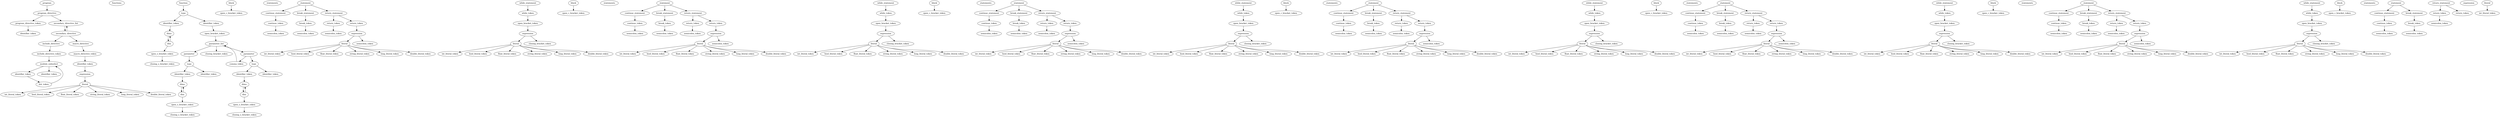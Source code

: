 // the syntax graph
digraph "graph" {
	139899746307616 [label=program]
	139899746390352 [label=program_directive]
	139899746391264 [label=program_directive_token]
	139899746390352 -> 139899746391264
	139899749423504 [label=identifier_token]
	139899746391264 -> 139899749423504
	139899746307616 -> 139899746390352
	139899746400288 [label=secondary_directive_list]
	139899746391504 [label=secondary_directive]
	139899356466288 [label=include_directive]
	139899746389536 [label=include_directive_token]
	139899356466288 -> 139899746389536
	139899746402112 [label=module_subselect]
	139899356463792 [label=identifier_token]
	139899746402112 -> 139899356463792
	139899746389584 [label=dot_token]
	139899356463792 -> 139899746389584
	139899746389584 -> 139899746402112
	139899746391408 [label=identifier_token]
	139899746402112 -> 139899746391408
	139899746389536 -> 139899746402112
	139899746391504 -> 139899356466288
	139899746399808 [label=macro_directive]
	139899356469888 [label=macro_directive_token]
	139899746399808 -> 139899356469888
	139899746392176 [label=identifier_token]
	139899356469888 -> 139899746392176
	139899356467152 [label=expression]
	139899746390256 [label=literal]
	139899356467488 [label=int_literal_token]
	139899746390256 -> 139899356467488
	139899746391888 [label=bool_literal_token]
	139899746390256 -> 139899746391888
	139899356464464 [label=float_literal_token]
	139899746390256 -> 139899356464464
	139899746400240 [label=string_literal_token]
	139899746390256 -> 139899746400240
	139899356465424 [label=long_literal_token]
	139899746390256 -> 139899356465424
	139899746391216 [label=double_literal_token]
	139899746390256 -> 139899746391216
	139899356467152 -> 139899746390256
	139899746392176 -> 139899356467152
	139899746391504 -> 139899746399808
	139899746400288 -> 139899746391504
	139899746391504 -> 139899746400288
	139899746390352 -> 139899746400288
	139899356470944 [label=functions]
	139899746399952 [label=function]
	139899356472576 [label=type]
	139899356471856 [label=identifier_token]
	139899356472576 -> 139899356471856
	139899746394672 [label=dims]
	139899356464560 [label=dim]
	139899356464896 [label=open_s_bracket_token]
	139899356464560 -> 139899356464896
	139899356469360 [label=closing_s_bracket_token]
	139899356464896 -> 139899356469360
	139899746394672 -> 139899356464560
	139899356464560 -> 139899746394672
	139899356471856 -> 139899746394672
	139899746399952 -> 139899356472576
	139899356463504 [label=identifier_token]
	139899356472576 -> 139899356463504
	139899356464656 [label=open_bracket_token]
	139899356463504 -> 139899356464656
	139899356475216 [label=parameter_list]
	139899356475600 [label=parameter]
	139899356469120 [label=type]
	139899356474976 [label=identifier_token]
	139899356469120 -> 139899356474976
	139899356470752 [label=dims]
	139899356477664 [label=dim]
	139899356468496 [label=open_s_bracket_token]
	139899356477664 -> 139899356468496
	139899356463456 [label=closing_s_bracket_token]
	139899356468496 -> 139899356463456
	139899356470752 -> 139899356477664
	139899356477664 -> 139899356470752
	139899356474976 -> 139899356470752
	139899356475600 -> 139899356469120
	139899356471088 [label=identifier_token]
	139899356469120 -> 139899356471088
	139899356475216 -> 139899356475600
	139899356476560 [label=comma_token]
	139899356475600 -> 139899356476560
	139899356476560 -> 139899356475216
	139899356469696 [label=parameter]
	139899356478720 [label=type]
	139899356466624 [label=identifier_token]
	139899356478720 -> 139899356466624
	139899356477328 [label=dims]
	139899746400048 [label=dim]
	139899746394912 [label=open_s_bracket_token]
	139899746400048 -> 139899746394912
	139899356478672 [label=closing_s_bracket_token]
	139899746394912 -> 139899356478672
	139899356477328 -> 139899746400048
	139899746400048 -> 139899356477328
	139899356466624 -> 139899356477328
	139899356469696 -> 139899356478720
	139899762194944 [label=identifier_token]
	139899356478720 -> 139899762194944
	139899356475216 -> 139899356469696
	139899356464656 -> 139899356475216
	139899746393808 [label=closing_bracket_token]
	139899356475216 -> 139899746393808
	139899356469168 [label=block]
	139899746391120 [label=open_c_bracket_token]
	139899356469168 -> 139899746391120
	139899356466960 [label=statements]
	139899757522960 [label=statement]
	139899356479440 [label=continue_statement]
	139899356466768 [label=continue_token]
	139899356479440 -> 139899356466768
	139899754287680 [label=semicolon_token]
	139899356466768 -> 139899754287680
	139899757522960 -> 139899356479440
	139899757523104 [label=break_statement]
	139899356463264 [label=break_token]
	139899757523104 -> 139899356463264
	139899356470992 [label=semicolon_token]
	139899356463264 -> 139899356470992
	139899757522960 -> 139899757523104
	139899769195104 [label=return_statement]
	139899757524640 [label=return_token]
	139899769195104 -> 139899757524640
	139899356477712 [label=semicolon_token]
	139899757524640 -> 139899356477712
	139899769194960 [label=return_token]
	139899769195104 -> 139899769194960
	139899769194192 [label=expression]
	139899750380304 [label=literal]
	139899356475168 [label=int_literal_token]
	139899750380304 -> 139899356475168
	139899769194096 [label=bool_literal_token]
	139899750380304 -> 139899769194096
	139899769194768 [label=float_literal_token]
	139899750380304 -> 139899769194768
	139899750379488 [label=string_literal_token]
	139899750380304 -> 139899750379488
	139899757523776 [label=long_literal_token]
	139899750380304 -> 139899757523776
	139899769194864 [label=double_literal_token]
	139899750380304 -> 139899769194864
	139899769194192 -> 139899750380304
	139899769194960 -> 139899769194192
	139899356467584 [label=semicolon_token]
	139899769194192 -> 139899356467584
	139899757522960 -> 139899769195104
	139899356478864 [label=while_statement]
	139899356473392 [label=while_token]
	139899356478864 -> 139899356473392
	139899356472624 [label=open_bracket_token]
	139899356473392 -> 139899356472624
	139899356478000 [label=expression]
	139899356475984 [label=literal]
	139899356463888 [label=int_literal_token]
	139899356475984 -> 139899356463888
	139899356472240 [label=bool_literal_token]
	139899356475984 -> 139899356472240
	139899356478624 [label=float_literal_token]
	139899356475984 -> 139899356478624
	139899356476368 [label=string_literal_token]
	139899356475984 -> 139899356476368
	139899356473152 [label=long_literal_token]
	139899356475984 -> 139899356473152
	139899356467296 [label=double_literal_token]
	139899356475984 -> 139899356467296
	139899356478000 -> 139899356475984
	139899356472624 -> 139899356478000
	139899356467824 [label=closing_bracket_token]
	139899356478000 -> 139899356467824
	139899356467200 [label=block]
	139899356724480 [label=open_c_bracket_token]
	139899356467200 -> 139899356724480
	139899356722656 [label=statements]
	139899356717184 [label=statement]
	139899356724288 [label=continue_statement]
	139899356717088 [label=continue_token]
	139899356724288 -> 139899356717088
	139899356724624 [label=semicolon_token]
	139899356717088 -> 139899356724624
	139899356717184 -> 139899356724288
	139899356717232 [label=break_statement]
	139899356716368 [label=break_token]
	139899356717232 -> 139899356716368
	139899356722512 [label=semicolon_token]
	139899356716368 -> 139899356722512
	139899356717184 -> 139899356717232
	139899356716848 [label=return_statement]
	139899356716176 [label=return_token]
	139899356716848 -> 139899356716176
	139899356716704 [label=semicolon_token]
	139899356716176 -> 139899356716704
	139899356709888 [label=return_token]
	139899356716848 -> 139899356709888
	139899356709600 [label=expression]
	139899356724240 [label=literal]
	139899356716560 [label=int_literal_token]
	139899356724240 -> 139899356716560
	139899356709840 [label=bool_literal_token]
	139899356724240 -> 139899356709840
	139899356709456 [label=float_literal_token]
	139899356724240 -> 139899356709456
	139899356719968 [label=string_literal_token]
	139899356724240 -> 139899356719968
	139899356716128 [label=long_literal_token]
	139899356724240 -> 139899356716128
	139899356720880 [label=double_literal_token]
	139899356724240 -> 139899356720880
	139899356709600 -> 139899356724240
	139899356709888 -> 139899356709600
	139899356716656 [label=semicolon_token]
	139899356709600 -> 139899356716656
	139899356717184 -> 139899356716848
	139899356717280 [label=while_statement]
	139899356716272 [label=while_token]
	139899356717280 -> 139899356716272
	139899356709744 [label=open_bracket_token]
	139899356716272 -> 139899356709744
	139899356709504 [label=expression]
	139899356709936 [label=literal]
	139899356709552 [label=int_literal_token]
	139899356709936 -> 139899356709552
	139899356721408 [label=bool_literal_token]
	139899356709936 -> 139899356721408
	139899356721840 [label=float_literal_token]
	139899356709936 -> 139899356721840
	139899356722272 [label=string_literal_token]
	139899356709936 -> 139899356722272
	139899356720976 [label=long_literal_token]
	139899356709936 -> 139899356720976
	139899356722128 [label=double_literal_token]
	139899356709936 -> 139899356722128
	139899356709504 -> 139899356709936
	139899356709744 -> 139899356709504
	139899356721648 [label=closing_bracket_token]
	139899356709504 -> 139899356721648
	139899356722704 [label=block]
	139899356722800 [label=open_c_bracket_token]
	139899356722704 -> 139899356722800
	139899356716224 [label=statements]
	139899356721888 [label=statement]
	139899356722752 [label=continue_statement]
	139899356723328 [label=continue_token]
	139899356722752 -> 139899356723328
	139899757517968 [label=semicolon_token]
	139899356723328 -> 139899757517968
	139899356721888 -> 139899356722752
	139899746398944 [label=break_statement]
	139899356476656 [label=break_token]
	139899746398944 -> 139899356476656
	139899356465184 [label=semicolon_token]
	139899356476656 -> 139899356465184
	139899356721888 -> 139899746398944
	139899356466528 [label=return_statement]
	139899356474352 [label=return_token]
	139899356466528 -> 139899356474352
	139899356470560 [label=semicolon_token]
	139899356474352 -> 139899356470560
	139899356465664 [label=return_token]
	139899356466528 -> 139899356465664
	139899356473248 [label=expression]
	139899356477376 [label=literal]
	139899356467248 [label=int_literal_token]
	139899356477376 -> 139899356467248
	139899356466480 [label=bool_literal_token]
	139899356477376 -> 139899356466480
	139899356466576 [label=float_literal_token]
	139899356477376 -> 139899356466576
	139899356479152 [label=string_literal_token]
	139899356477376 -> 139899356479152
	139899769193808 [label=long_literal_token]
	139899356477376 -> 139899769193808
	139899769194624 [label=double_literal_token]
	139899356477376 -> 139899769194624
	139899356473248 -> 139899356477376
	139899356465664 -> 139899356473248
	139899769193904 [label=semicolon_token]
	139899356473248 -> 139899769193904
	139899356721888 -> 139899356466528
	139899769194144 [label=while_statement]
	139899356476896 [label=while_token]
	139899769194144 -> 139899356476896
	139899356477040 [label=open_bracket_token]
	139899356476896 -> 139899356477040
	139899356472480 [label=expression]
	139899356474256 [label=literal]
	139899356464608 [label=int_literal_token]
	139899356474256 -> 139899356464608
	139899356722176 [label=bool_literal_token]
	139899356474256 -> 139899356722176
	139899356722896 [label=float_literal_token]
	139899356474256 -> 139899356722896
	139899356723664 [label=string_literal_token]
	139899356474256 -> 139899356723664
	139899356723136 [label=long_literal_token]
	139899356474256 -> 139899356723136
	139899356723472 [label=double_literal_token]
	139899356474256 -> 139899356723472
	139899356472480 -> 139899356474256
	139899356477040 -> 139899356472480
	139899356478384 [label=closing_bracket_token]
	139899356472480 -> 139899356478384
	139899356477280 [label=block]
	139899356723904 [label=open_c_bracket_token]
	139899356477280 -> 139899356723904
	139899356722464 [label=statements]
	139899356724912 [label=statement]
	139899356723856 [label=continue_statement]
	139899356725008 [label=continue_token]
	139899356723856 -> 139899356725008
	139899356723520 [label=semicolon_token]
	139899356725008 -> 139899356723520
	139899356724912 -> 139899356723856
	139899356724864 [label=break_statement]
	139899356719344 [label=break_token]
	139899356724864 -> 139899356719344
	139899356724000 [label=semicolon_token]
	139899356719344 -> 139899356724000
	139899356724912 -> 139899356724864
	139899356719776 [label=return_statement]
	139899356719152 [label=return_token]
	139899356719776 -> 139899356719152
	139899356719680 [label=semicolon_token]
	139899356719152 -> 139899356719680
	139899356719008 [label=return_token]
	139899356719776 -> 139899356719008
	139899356718720 [label=expression]
	139899356723280 [label=literal]
	139899356719536 [label=int_literal_token]
	139899356723280 -> 139899356719536
	139899356719248 [label=bool_literal_token]
	139899356723280 -> 139899356719248
	139899356718480 [label=float_literal_token]
	139899356723280 -> 139899356718480
	139899356718144 [label=string_literal_token]
	139899356723280 -> 139899356718144
	139899356718864 [label=long_literal_token]
	139899356723280 -> 139899356718864
	139899356718240 [label=double_literal_token]
	139899356723280 -> 139899356718240
	139899356718720 -> 139899356723280
	139899356719008 -> 139899356718720
	139899356719632 [label=semicolon_token]
	139899356718720 -> 139899356719632
	139899356724912 -> 139899356719776
	139899356724960 [label=while_statement]
	139899356718912 [label=while_token]
	139899356724960 -> 139899356718912
	139899356725056 [label=open_bracket_token]
	139899356718912 -> 139899356725056
	139899356718576 [label=expression]
	139899356719056 [label=literal]
	139899356718624 [label=int_literal_token]
	139899356719056 -> 139899356718624
	139899356717808 [label=bool_literal_token]
	139899356719056 -> 139899356717808
	139899356717424 [label=float_literal_token]
	139899356719056 -> 139899356717424
	139899356715792 [label=string_literal_token]
	139899356719056 -> 139899356715792
	139899356718288 [label=long_literal_token]
	139899356719056 -> 139899356718288
	139899356715936 [label=double_literal_token]
	139899356719056 -> 139899356715936
	139899356718576 -> 139899356719056
	139899356725056 -> 139899356718576
	139899356717616 [label=closing_bracket_token]
	139899356718576 -> 139899356717616
	139899356715648 [label=block]
	139899356715552 [label=open_c_bracket_token]
	139899356715648 -> 139899356715552
	139899356719200 [label=statements]
	139899356717376 [label=statement]
	139899356715600 [label=continue_statement]
	139899356715024 [label=continue_token]
	139899356715600 -> 139899356715024
	139899356715888 [label=semicolon_token]
	139899356715024 -> 139899356715888
	139899356717376 -> 139899356715600
	139899356715168 [label=break_statement]
	139899356714208 [label=break_token]
	139899356715168 -> 139899356714208
	139899356715456 [label=semicolon_token]
	139899356714208 -> 139899356715456
	139899356717376 -> 139899356715168
	139899356714640 [label=return_statement]
	139899356714016 [label=return_token]
	139899356714640 -> 139899356714016
	139899356714544 [label=semicolon_token]
	139899356714016 -> 139899356714544
	139899356713872 [label=return_token]
	139899356714640 -> 139899356713872
	139899356713584 [label=expression]
	139899356715984 [label=literal]
	139899356714400 [label=int_literal_token]
	139899356715984 -> 139899356714400
	139899356714112 [label=bool_literal_token]
	139899356715984 -> 139899356714112
	139899356713344 [label=float_literal_token]
	139899356715984 -> 139899356713344
	139899356713008 [label=string_literal_token]
	139899356715984 -> 139899356713008
	139899356713728 [label=long_literal_token]
	139899356715984 -> 139899356713728
	139899356713104 [label=double_literal_token]
	139899356715984 -> 139899356713104
	139899356713584 -> 139899356715984
	139899356713872 -> 139899356713584
	139899356714496 [label=semicolon_token]
	139899356713584 -> 139899356714496
	139899356717376 -> 139899356714640
	139899356715072 [label=while_statement]
	139899356712816 [label=while_token]
	139899356715072 -> 139899356712816
	139899356712960 [label=open_bracket_token]
	139899356712816 -> 139899356712960
	139899356712768 [label=expression]
	139899356714976 [label=literal]
	139899356712672 [label=int_literal_token]
	139899356714976 -> 139899356712672
	139899356712144 [label=bool_literal_token]
	139899356714976 -> 139899356712144
	139899356712192 [label=float_literal_token]
	139899356714976 -> 139899356712192
	139899356711808 [label=string_literal_token]
	139899356714976 -> 139899356711808
	139899356712528 [label=long_literal_token]
	139899356714976 -> 139899356712528
	139899356711952 [label=double_literal_token]
	139899356714976 -> 139899356711952
	139899356712768 -> 139899356714976
	139899356712960 -> 139899356712768
	139899356712288 [label=closing_bracket_token]
	139899356712768 -> 139899356712288
	139899356711664 [label=block]
	139899356711568 [label=open_c_bracket_token]
	139899356711664 -> 139899356711568
	139899356714064 [label=statements]
	139899356713392 [label=statement]
	139899356711616 [label=continue_statement]
	139899356711040 [label=continue_token]
	139899356711616 -> 139899356711040
	139899356711904 [label=semicolon_token]
	139899356711040 -> 139899356711904
	139899356713392 -> 139899356711616
	139899356711184 [label=break_statement]
	139899356710224 [label=break_token]
	139899356711184 -> 139899356710224
	139899356711472 [label=semicolon_token]
	139899356710224 -> 139899356711472
	139899356713392 -> 139899356711184
	139899356710656 [label=return_statement]
	139899356710032 [label=return_token]
	139899356710656 -> 139899356710032
	139899356710560 [label=semicolon_token]
	139899356710032 -> 139899356710560
	139899356708976 [label=return_token]
	139899356710656 -> 139899356708976
	139899356709264 [label=expression]
	139899356712000 [label=literal]
	139899356710416 [label=int_literal_token]
	139899356712000 -> 139899356710416
	139899356710128 [label=bool_literal_token]
	139899356712000 -> 139899356710128
	139899356720256 [label=float_literal_token]
	139899356712000 -> 139899356720256
	139899356720160 [label=string_literal_token]
	139899356712000 -> 139899356720160
	139899356720784 [label=long_literal_token]
	139899356712000 -> 139899356720784
	139899356709984 [label=double_literal_token]
	139899356712000 -> 139899356709984
	139899356709264 -> 139899356712000
	139899356708976 -> 139899356709264
	139899356710512 [label=semicolon_token]
	139899356709264 -> 139899356710512
	139899356713392 -> 139899356710656
	139899356711088 [label=while_statement]
	139899356710080 [label=while_token]
	139899356711088 -> 139899356710080
	139899356710704 [label=open_bracket_token]
	139899356710080 -> 139899356710704
	139899356680288 [label=expression]
	139899356677648 [label=literal]
	139899356676784 [label=int_literal_token]
	139899356677648 -> 139899356676784
	139899356676688 [label=bool_literal_token]
	139899356677648 -> 139899356676688
	139899356677216 [label=float_literal_token]
	139899356677648 -> 139899356677216
	139899356678848 [label=string_literal_token]
	139899356677648 -> 139899356678848
	139899356676160 [label=long_literal_token]
	139899356677648 -> 139899356676160
	139899356677840 [label=double_literal_token]
	139899356677648 -> 139899356677840
	139899356680288 -> 139899356677648
	139899356710704 -> 139899356680288
	139899356678752 [label=closing_bracket_token]
	139899356680288 -> 139899356678752
	139899356679952 [label=block]
	139899356679280 [label=open_c_bracket_token]
	139899356679952 -> 139899356679280
	139899356677120 [label=statements]
	139899356679184 [label=statement]
	139899356679904 [label=continue_statement]
	139899356676208 [label=continue_token]
	139899356679904 -> 139899356676208
	139899356678416 [label=semicolon_token]
	139899356676208 -> 139899356678416
	139899356679184 -> 139899356679904
	139899356678560 [label=break_statement]
	139899356685136 [label=break_token]
	139899356678560 -> 139899356685136
	139899356678272 [label=semicolon_token]
	139899356685136 -> 139899356678272
	139899356679184 -> 139899356678560
	139899356681056 [label=return_statement]
	139899356686528 [label=return_token]
	139899356681056 -> 139899356686528
	139899356681152 [label=semicolon_token]
	139899356686528 -> 139899356681152
	139899356686672 [label=return_token]
	139899356681056 -> 139899356686672
	139899356686960 [label=expression]
	139899356678032 [label=literal]
	139899356681296 [label=int_literal_token]
	139899356678032 -> 139899356681296
}
